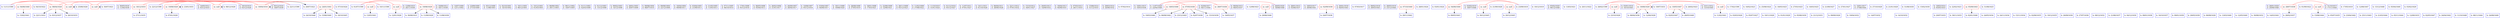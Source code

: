 digraph familyTree {
node [shape=box style=solid color=blue]
P00000000 [label="b: 11/11/1599"]
{ rank = same; P00000000 P00000066; }
P00000001 [label="b: 22/11/1599"]
{ rank = same; P00000001 P00000051; }
P00000002 [label="b: 22/12/1599"]
{ rank = same; P00000002 P00000066; }
P00000003 [label="b: 14/07/1600\nd: 12/11/1602"]
{ rank = same; P00000003 P00000051; }
P00000004 [label="b: 23/09/1600\nd: 27/10/1600"]
{ rank = same; P00000004 P00000066; }
P00000005 [label="b: 05/12/1600\nd: 11/08/1603"]
{ rank = same; P00000005 P00000051; }
P00000006 [label="b: 02/10/1601\nd: 14/10/1602"]
{ rank = same; P00000006 P00000066; }
P00000007 [label="b: 16/11/1601\nd: 06/12/1601"]
{ rank = same; P00000007 P00000051; }
P00000008 [label="b: 10/12/1601\nd: 01/03/1603"]
{ rank = same; P00000008 P00000066; }
P00000009 [label="b: 06/06/1602\nd: 29/11/1603"]
{ rank = same; P00000009 P00000051; }
P00000010 [label="b: 06/11/1602\nd: 16/07/1605"]
{ rank = same; P00000010 P00000066; }
P00000011 [label="b: 01/11/1602\nd: 02/03/1606"]
{ rank = same; P00000011 P00000051; }
P00000012 [label="b: 01/12/1603\nd: 15/12/1608"]
{ rank = same; P00000012 P00000066; }
P00000013 [label="b: 09/02/1603\nd: 14/12/1608"]
{ rank = same; P00000013 P00000051; }
P00000014 [label="b: 28/01/1603\nd: 20/07/1609"]
{ rank = same; P00000014 P00000066; }
P00000015 [label="b: 09/08/1604\nd: 08/07/1610"]
{ rank = same; P00000015 P00000051; }
P00000016 [label="b: 09/08/1604\nd: 22/12/1608"]
{ rank = same; P00000016 P00000066; }
P00000017 [label="b: 16/04/1604\nd: 09/08/1611"]
{ rank = same; P00000017 P00000051; }
P00000018 [label="b: 03/04/1605\nd: 21/09/1613"]
{ rank = same; P00000018 P00000066; }
P00000019 [label="b: 21/05/1605\nd: 11/05/1613"]
{ rank = same; P00000019 P00000051; }
P00000020 [label="b: 07/11/1605\nd: 06/10/1614"]
{ rank = same; P00000020 P00000066; }
P00000021 [label="b: 17/01/1606\nd: 05/12/1616"]
{ rank = same; P00000021 P00000051; }
P00000022 [label="b: 06/05/1606\nd: 05/04/1613"]
{ rank = same; P00000022 P00000066; }
P00000023 [label="b: 26/02/1606\nd: 21/01/1617"]
{ rank = same; P00000023 P00000051; }
P00000024 [label="b: 26/09/1607\nd: 26/04/1617"]
{ rank = same; P00000024 P00000066; }
P00000025 [label="b: 10/08/1607\nd: 05/12/1616"]
{ rank = same; P00000025 P00000051; }
P00000026 [label="b: 03/04/1607\nd: 04/06/1617"]
{ rank = same; P00000026 P00000066; }
P00000027 [label="b: 18/11/1608\nd: 19/08/1620"]
{ rank = same; P00000027 P00000051; }
P00000028 [label="b: 28/08/1608\nd: 27/05/1619"]
{ rank = same; P00000028 P00000066; }
P00000029 [label="b: 18/01/1608\nd: 17/03/1621"]
{ rank = same; P00000029 P00000051; }
P00000030 [label="b: 22/06/1609\nd: 12/06/1621"]
{ rank = same; P00000030 P00000066; }
P00000031 [label="b: 28/11/1609\nd: 05/12/1623"]
{ rank = same; P00000031 P00000051; }
P00000032 [label="b: 11/02/1609\nd: 27/06/1622"]
{ rank = same; P00000032 P00000066; }
P00000033 [label="b: 19/10/1610\nd: 03/12/1626"]
{ rank = same; P00000033 P00000051; }
P00000034 [label="b: 11/10/1610\nd: 31/01/1624"]
{ rank = same; P00000034 P00000066; }
P00000035 [label="b: 01/12/1610\nd: 05/12/1627"]
{ rank = same; P00000035 P00000051; }
P00000036 [label="b: 11/07/1611\nd: 07/01/1627"]
{ rank = same; P00000036 P00000066; }
P00000037 [label="b: 14/11/1611\nd: 01/10/1626"]
{ rank = same; P00000037 P00000051; }
P00000038 [label="b: 06/04/1611\nd: 28/06/1628"]
{ rank = same; P00000038 P00000066; }
P00000039 [label="b: 22/11/1612\nd: 07/01/1632"]
{ rank = same; P00000039 P00000051; }
P00000040 [label="b: 15/10/1612\nd: 16/01/1627"]
{ rank = same; P00000040 P00000066; }
P00000041 [label="b: 14/05/1612\nd: 03/12/1633"]
{ rank = same; P00000041 P00000051; }
P00000042 [label="b: 20/05/1613\nd: 14/09/1632"]
{ rank = same; P00000042 P00000066; }
P00000043 [label="b: 18/04/1613\nd: 04/06/1631"]
{ rank = same; P00000043 P00000051; }
P00000044 [label="b: 07/03/1613\nd: 26/11/1633"]
{ rank = same; P00000044 P00000066; }
P00000045 [label="b: 15/06/1614\nd: 31/12/1633"]
{ rank = same; P00000045 P00000051; }
P00000046 [label="b: 29/03/1614\nd: 24/06/1632"]
{ rank = same; P00000046 P00000066; }
P00000047 [label="b: 07/02/1614"]
{ rank = same; P00000047 P00000051; }
P00000048 [label="b: 10/01/1615\nd: 10/03/1636"]
{ rank = same; P00000048 P00000066; }
P00000049 [label="b: 06/04/1615\nd: 06/03/1637"]
{ rank = same; P00000049 P00000051; }
P00000050 [label="b: 28/01/1615\nd: 03/06/1637"]
{ rank = same; P00000050 P00000066; }
P00000051 [label="b: 05/12/1616\nd: 19/07/1639"]
P00000052 [label="b: 30/05/1616\nd: 11/04/1639"]
{ rank = same; P00000052 P00000066; }
P00000053 [label="b: 02/04/1617\nd: 04/11/1644"]
{ rank = same; P00000053 P00000065; }
P00000054 [label="b: 18/03/1617\nd: 29/06/1641"]
{ rank = same; P00000054 P00000066; }
P00000055 [label="b: 07/03/1617"]
{ rank = same; P00000055 P00000065; }
P00000056 [label="b: 09/02/1618\nd: 29/03/1643"]
{ rank = same; P00000056 P00000066; }
P00000057 [label="b: 26/01/1618\nd: 04/05/1643"]
{ rank = same; P00000057 P00000065; }
P00000058 [label="b: 28/05/1618\nd: 23/12/1644"]
{ rank = same; P00000058 P00000066; }
P00000059 [label="b: 23/09/1619"]
{ rank = same; P00000059 P00000065; }
P00000060 [label="b: 03/05/1619\nd: 19/07/1646"]
{ rank = same; P00000060 P00000066; }
P00000061 [label="b: 19/12/1619"]
{ rank = same; P00000061 P00000065; }
P00000062 [label="b: 11/07/1620\nd: 22/04/1649"]
{ rank = same; P00000062 P00000066; }
P00000063 [label="b: 26/05/1620\nd: 18/08/1648"]
{ rank = same; P00000063 P00000065; }
P00000064 [label="b: 05/02/1620\nd: 06/12/1648"]
{ rank = same; P00000064 P00000066; }
P00000065 [label="b: 30/07/1621"]
P00000066 [label="b: 29/07/1621"]
P00000067 [label="b: 13/03/1621"]
{ rank = same; P00000067 P00000079; }
P00000068 [label="b: 20/11/1622"]
{ rank = same; P00000068 P00000080; }
P00000069 [label="b: 04/10/1622"]
{ rank = same; P00000069 P00000079; }
P00000070 [label="b: 12/08/1623"]
{ rank = same; P00000070 P00000080; }
P00000071 [label="b: 26/02/1623"]
{ rank = same; P00000071 P00000079; }
P00000072 [label="b: 16/02/1623"]
{ rank = same; P00000072 P00000080; }
P00000073 [label="b: 28/01/1624"]
{ rank = same; P00000073 P00000079; }
P00000074 [label="b: 25/08/1624"]
{ rank = same; P00000074 P00000080; }
P00000075 [label="b: 07/10/1624"]
{ rank = same; P00000075 P00000079; }
P00000076 [label="b: 18/05/1625"]
{ rank = same; P00000076 P00000080; }
P00000077 [label="b: 27/03/1625"]
{ rank = same; P00000077 P00000079; }
P00000078 [label="b: 16/03/1625"]
{ rank = same; P00000078 P00000080; }
P00000079 [label="b: 25/06/1626"]
P00000080 [label="b: 08/12/1626"]
P00000081 [label="b: 03/03/1626"]
{ rank = same; P00000081 P00000085; }
P00000082 [label="b: 21/09/1627"]
{ rank = same; P00000082 P00000098; }
P00000083 [label="b: 05/07/1627"]
{ rank = same; P00000083 P00000085; }
P00000084 [label="b: 27/01/1627"]
{ rank = same; P00000084 P00000098; }
P00000085 [label="b: 07/01/1628"]
P00000086 [label="b: 21/09/1628"]
{ rank = same; P00000086 P00000098; }
P00000087 [label="b: 19/11/1628"]
{ rank = same; P00000087 P00000119; }
P00000088 [label="b: 10/01/1617\nd: 27/08/1644"]
{ rank = same; P00000088 P00000065; }
P00000089 [label="b: 27/10/1629"]
{ rank = same; P00000089 P00000098; }
P00000090 [label="b: 21/01/1629"]
{ rank = same; P00000090 P00000098; }
P00000091 [label="b: 01/01/1629"]
{ rank = same; P00000091 P00000097; }
P00000092 [label="b: 10/11/1599"]
{ rank = same; P00000092 P00000051; }
P00000093 [label="b: 31/08/1630"]
{ rank = same; P00000093 P00000098; }
P00000094 [label="b: 15/02/1630"]
{ rank = same; P00000094 P00000098; }
P00000095 [label="b: 05/08/1630"]
{ rank = same; P00000095 P00000097; }
P00000096 [label="b: 03/01/1624"]
{ rank = same; P00000096 P00000080; }
P00000097 [label="b: 22/11/1631"]
P00000098 [label="b: 23/01/1631"]
P00000099 [label="b: 21/12/1631"]
{ rank = same; P00000099 P00000126; }
P00000100 [label="b: 09/09/1626"]
{ rank = same; P00000100 P00000085; }
P00000101 [label="b: 19/04/1632"]
{ rank = same; P00000101 P00000105; }
P00000102 [label="b: 14/07/1632"]
{ rank = same; P00000102 P00000105; }
P00000103 [label="b: 14/10/1632"]
{ rank = same; P00000103 P00000126; }
P00000104 [label="b: 19/03/1614\nd: 05/05/1633"]
{ rank = same; P00000104 P00000051; }
P00000105 [label="b: 26/10/1633"]
P00000106 [label="b: 20/07/1633"]
{ rank = same; P00000106 P00000113; }
P00000107 [label="b: 30/11/1633"]
{ rank = same; P00000107 P00000126; }
P00000108 [label="b: 22/02/1623"]
{ rank = same; P00000108 P00000080; }
P00000109 [label="b: 24/05/1634"]
{ rank = same; P00000109 P00000126; }
P00000110 [label="b: 24/11/1634"]
{ rank = same; P00000110 P00000113; }
P00000111 [label="b: 15/11/1634"]
{ rank = same; P00000111 P00000126; }
P00000112 [label="b: 31/08/1625"]
{ rank = same; P00000112 P00000079; }
P00000113 [label="b: 27/11/1635"]
P00000114 [label="b: 02/06/1635"]
{ rank = same; P00000114 P00000122; }
P00000115 [label="b: 19/12/1635"]
{ rank = same; P00000115 P00000126; }
P00000116 [label="b: 16/06/1612\nd: 18/11/1636"]
{ rank = same; P00000116 P00000051; }
P00000117 [label="b: 01/07/1599"]
{ rank = same; P00000117 P00000066; }
P00000118 [label="b: 30/08/1631"]
P00000119 [label="b: 11/09/1628"]
P00000120 [label="b: 12/06/1610\nd: 24/11/1636"]
{ rank = same; P00000120 P00000051; }
P00000121 [label="b: 12/01/1626"]
P00000122 [label="b: 11/08/1636"]
P00000123 [label="b: 26/09/1636"]
{ rank = same; P00000123 P00000126; }
P00000124 [label="b: 27/07/1636"]
{ rank = same; P00000124 P00000163; }
P00000125 [label="b: 08/12/1632"]
{ rank = same; P00000125 P00000105; }
P00000126 [label="b: 03/12/1637"]
P00000127 [label="b: 19/05/1637"]
P00000128 [label="b: 21/06/1637"]
{ rank = same; P00000128 P00000130; }
P00000129 [label="b: 04/12/1630"]
{ rank = same; P00000129 P00000097; }
P00000130 [label="b: 24/07/1638"]
P00000131 [label="b: 02/07/1638"]
P00000132 [label="b: 09/01/1638"]
{ rank = same; P00000132 P00000138; }
P00000133 [label="b: 16/10/1637"]
{ rank = same; P00000133 P00000130; }
P00000134 [label="b: 15/10/1639"]
P00000135 [label="b: 09/01/1639"]
{ rank = same; P00000135 P00000143; }
P00000136 [label="b: 29/05/1639"]
{ rank = same; P00000136 P00000138; }
P00000137 [label="b: 06/08/1628"]
{ rank = same; P00000137 P00000165; }
P00000138 [label="b: 15/06/1640"]
P00000139 [label="b: 13/03/1640"]
{ rank = same; P00000139 P00000143; }
P00000140 [label="b: 12/05/1640"]
{ rank = same; P00000140 P00000142; }
P00000141 [label="b: 30/08/1632"]
{ rank = same; P00000141 P00000126; }
P00000142 [label="b: 15/02/1641"]
P00000143 [label="b: 13/05/1641"]
P00000144 [label="b: 14/03/1641"]
{ rank = same; P00000144 P00000156; }
P00000145 [label="b: 05/07/1635"]
{ rank = same; P00000145 P00000122; }
P00000146 [label="b: 29/11/1642"]
P00000147 [label="b: 06/08/1642"]
P00000148 [label="b: 23/04/1642"]
{ rank = same; P00000148 P00000156; }
P00000149 [label="b: 01/09/1622"]
{ rank = same; P00000149 P00000080; }
P00000150 [label="b: 23/12/1643"]
P00000151 [label="b: 09/05/1643"]
P00000152 [label="b: 25/11/1643"]
{ rank = same; P00000152 P00000156; }
P00000153 [label="b: 31/10/1615\nd: 17/11/1644"]
{ rank = same; P00000153 P00000051; }
P00000154 [label="b: 26/01/1620\nd: 20/06/1648"]
{ rank = same; P00000154 P00000066; }
P00000155 [label="b: 28/02/1637"]
P00000156 [label="b: 15/08/1644"]
P00000157 [label="b: 21/03/1644"]
{ rank = same; P00000157 P00000169; }
P00000158 [label="b: 05/11/1644"]
{ rank = same; P00000158 P00000168; }
P00000159 [label="b: 17/02/1599"]
{ rank = same; P00000159 P00000051; }
P00000160 [label="b: 28/02/1599"]
{ rank = same; P00000160 P00000066; }
P00000161 [label="b: 11/02/1641"]
P00000162 [label="b: 23/11/1612\nd: 13/10/1645"]
{ rank = same; P00000162 P00000051; }
P00000163 [label="b: 08/04/1636"]
P00000164 [label="b: 19/07/1631"]
P00000165 [label="b: 12/04/1628"]
P00000166 [label="b: 03/01/1610\nd: 10/10/1645"]
{ rank = same; P00000166 P00000051; }
P00000167 [label="b: 23/10/1626"]
P00000168 [label="b: 30/12/1645"]
P00000169 [label="b: 18/10/1645"]
P00000170 [label="b: 20/12/1645"]
P00000171 [label="b: 17/05/1619"]
{ rank = same; P00000171 P00000065; }
P00000172 [label="b: 19/03/1646"]
P00000173 [label="b: 02/01/1646"]
P00000174 [label="b: 29/06/1646"]
P00000175 [label="b: 12/09/1633"]
{ rank = same; P00000175 P00000113; }
P00000176 [label="b: 02/03/1647"]
P00000177 [label="b: 02/05/1647"]
{ rank = same; P00000177 P00000180; }
P00000178 [label="b: 12/08/1647"]
{ rank = same; P00000178 P00000051; }
P00000179 [label="b: 24/04/1642"]
{ rank = same; P00000179 P00000156; }
P00000180 [label="b: 24/10/1648"]
P00000181 [label="b: 11/10/1648"]
{ rank = same; P00000181 P00000184; }
P00000182 [label="b: 15/12/1648"]
{ rank = same; P00000182 P00000051; }
P00000183 [label="b: 08/11/1644"]
{ rank = same; P00000183 P00000168; }
P00000184 [label="b: 28/05/1649"]
P00000185 [label="b: 24/08/1649"]
{ rank = same; P00000185 P00000184; }
P00000186 [label="b: 05/04/1649"]
{ rank = same; P00000186 P00000051; }
P00000187 [label="b: 03/02/1629"]
{ rank = same; P00000187 P00000098; }
P00000002 -> M00000000 [color=red arrowhead=none]
M00000000 -> P00000001 [color=red arrowhead=none]
M00000000 [shape=box color=red label="m: 19/04/1616"]
{ rank = same; P00000002 P00000001 M00000000; }
M00000000 -> P00000051
M00000000 -> P00000066
P00000000 -> M00000001 [color=red arrowhead=none]
M00000001 -> P00000001 [color=red arrowhead=none]
M00000001 [shape=box color=red label="m: null"]
{ rank = same; P00000000 P00000001 M00000001; }
M00000001 -> P00000065
P00000000 -> M00000002 [color=red arrowhead=none]
M00000002 -> P00000033 [color=red arrowhead=none]
M00000002 [shape=box color=red label="m: null"]
{ rank = same; P00000000 P00000033 M00000002; }
M00000002 -> P00000079
P00000002 -> M00000003 [color=red arrowhead=none]
M00000003 -> P00000033 [color=red arrowhead=none]
M00000003 [shape=box color=red label="m: null"]
{ rank = same; P00000002 P00000033 M00000003; }
M00000003 -> P00000080
P00000002 -> M00000004 [color=red arrowhead=none]
M00000004 -> P00000041 [color=red arrowhead=none]
M00000004 [shape=box color=red label="m: 19/08/1629"]
{ rank = same; P00000002 P00000041 M00000004; }
M00000004 -> P00000085
M00000004 -> P00000098
P00000000 -> M00000005 [color=red arrowhead=none]
M00000005 -> P00000092 [color=red arrowhead=none]
M00000005 [shape=box color=red label="m: 08/04/1628"]
{ rank = same; P00000000 P00000092 M00000005; }
M00000005 -> P00000097
M00000005 -> P00000105
M00000005 -> P00000126
P00000052 -> M00000006 [color=red arrowhead=none]
M00000006 -> P00000051 [color=red arrowhead=none]
M00000006 [shape=box color=red label="m: 18/12/1633"]
{ rank = same; P00000052 P00000051 M00000006; }
M00000006 -> P00000113
P00000117 -> M00000007 [color=red arrowhead=none]
M00000007 -> P00000116 [color=red arrowhead=none]
M00000007 [shape=box color=red label="m: 19/08/1629"]
{ rank = same; P00000117 P00000116 M00000007; }
M00000007 -> P00000118
M00000007 -> P00000119
M00000007 -> P00000122
P00000117 -> M00000008 [color=red arrowhead=none]
M00000008 -> P00000120 [color=red arrowhead=none]
M00000008 [shape=box color=red label="m: null"]
{ rank = same; P00000117 P00000120 M00000008; }
M00000008 -> P00000121
P00000062 -> M00000009 [color=red arrowhead=none]
M00000009 -> P00000049 [color=red arrowhead=none]
M00000009 [shape=box color=red label="m: 28/07/1636"]
{ rank = same; P00000062 P00000049 M00000009; }
M00000009 -> P00000127
P00000054 -> M00000010 [color=red arrowhead=none]
M00000010 -> P00000057 [color=red arrowhead=none]
M00000010 [shape=box color=red label="m: 02/09/1636"]
{ rank = same; P00000054 P00000057 M00000010; }
M00000010 -> P00000130
P00000062 -> M00000011 [color=red arrowhead=none]
M00000011 -> P00000053 [color=red arrowhead=none]
M00000011 [shape=box color=red label="m: 07/05/1638"]
{ rank = same; P00000062 P00000053 M00000011; }
M00000011 -> P00000131
M00000011 -> P00000134
M00000011 -> P00000147
M00000011 -> P00000150
P00000066 -> M00000012 [color=red arrowhead=none]
M00000012 -> P00000075 [color=red arrowhead=none]
M00000012 [shape=box color=red label="m: 24/01/1641"]
{ rank = same; P00000066 P00000075 M00000012; }
M00000012 -> P00000138
M00000012 -> P00000169
M00000012 -> P00000180
P00000000 -> M00000013 [color=red arrowhead=none]
M00000013 -> P00000069 [color=red arrowhead=none]
M00000013 [shape=box color=red label="m: 04/06/1640"]
{ rank = same; P00000000 P00000069 M00000013; }
M00000013 -> P00000142
P00000117 -> M00000014 [color=red arrowhead=none]
M00000014 -> P00000092 [color=red arrowhead=none]
M00000014 [shape=box color=red label="m: null"]
{ rank = same; P00000117 P00000092 M00000014; }
M00000014 -> P00000143
P00000058 -> M00000015 [color=red arrowhead=none]
M00000015 -> P00000073 [color=red arrowhead=none]
M00000015 [shape=box color=red label="m: 07/10/1640"]
{ rank = same; P00000058 P00000073 M00000015; }
M00000015 -> P00000146
P00000096 -> M00000016 [color=red arrowhead=none]
M00000016 -> P00000059 [color=red arrowhead=none]
M00000016 [shape=box color=red label="m: 04/06/1640"]
{ rank = same; P00000096 P00000059 M00000016; }
M00000016 -> P00000151
P00000154 -> M00000017 [color=red arrowhead=none]
M00000017 -> P00000153 [color=red arrowhead=none]
M00000017 [shape=box color=red label="m: 28/07/1636"]
{ rank = same; P00000154 P00000153 M00000017; }
M00000017 -> P00000155
P00000149 -> M00000018 [color=red arrowhead=none]
M00000018 -> P00000153 [color=red arrowhead=none]
M00000018 [shape=box color=red label="m: null"]
{ rank = same; P00000149 P00000153 M00000018; }
M00000018 -> P00000156
P00000160 -> M00000019 [color=red arrowhead=none]
M00000019 -> P00000159 [color=red arrowhead=none]
M00000019 [shape=box color=red label="m: null"]
{ rank = same; P00000160 P00000159 M00000019; }
M00000019 -> P00000161
P00000160 -> M00000020 [color=red arrowhead=none]
M00000020 -> P00000162 [color=red arrowhead=none]
M00000020 [shape=box color=red label="m: 19/08/1629"]
{ rank = same; P00000160 P00000162 M00000020; }
M00000020 -> P00000163
M00000020 -> P00000164
M00000020 -> P00000165
P00000160 -> M00000021 [color=red arrowhead=none]
M00000021 -> P00000166 [color=red arrowhead=none]
M00000021 [shape=box color=red label="m: null"]
{ rank = same; P00000160 P00000166 M00000021; }
M00000021 -> P00000167
P00000060 -> M00000022 [color=red arrowhead=none]
M00000022 -> P00000059 [color=red arrowhead=none]
M00000022 [shape=box color=red label="m: null"]
{ rank = same; P00000060 P00000059 M00000022; }
M00000022 -> P00000168
P00000086 -> M00000023 [color=red arrowhead=none]
M00000023 -> P00000059 [color=red arrowhead=none]
M00000023 [shape=box color=red label="m: null"]
{ rank = same; P00000086 P00000059 M00000023; }
M00000023 -> P00000170
P00000062 -> M00000024 [color=red arrowhead=none]
M00000024 -> P00000063 [color=red arrowhead=none]
M00000024 [shape=box color=red label="m: 18/03/1646"]
{ rank = same; P00000062 P00000063 M00000024; }
M00000024 -> P00000172
P00000108 -> M00000025 [color=red arrowhead=none]
M00000025 -> P00000112 [color=red arrowhead=none]
M00000025 [shape=box color=red label="m: 05/09/1643"]
{ rank = same; P00000108 P00000112 M00000025; }
M00000025 -> P00000173
P00000070 -> M00000026 [color=red arrowhead=none]
M00000026 -> P00000063 [color=red arrowhead=none]
M00000026 [shape=box color=red label="m: null"]
{ rank = same; P00000070 P00000063 M00000026; }
M00000026 -> P00000174
P00000164 -> M00000027 [color=red arrowhead=none]
M00000027 -> P00000071 [color=red arrowhead=none]
M00000027 [shape=box color=red label="m: 10/05/1647"]
{ rank = same; P00000164 P00000071 M00000027; }
M00000027 -> P00000176
M00000027 -> P00000184
}
